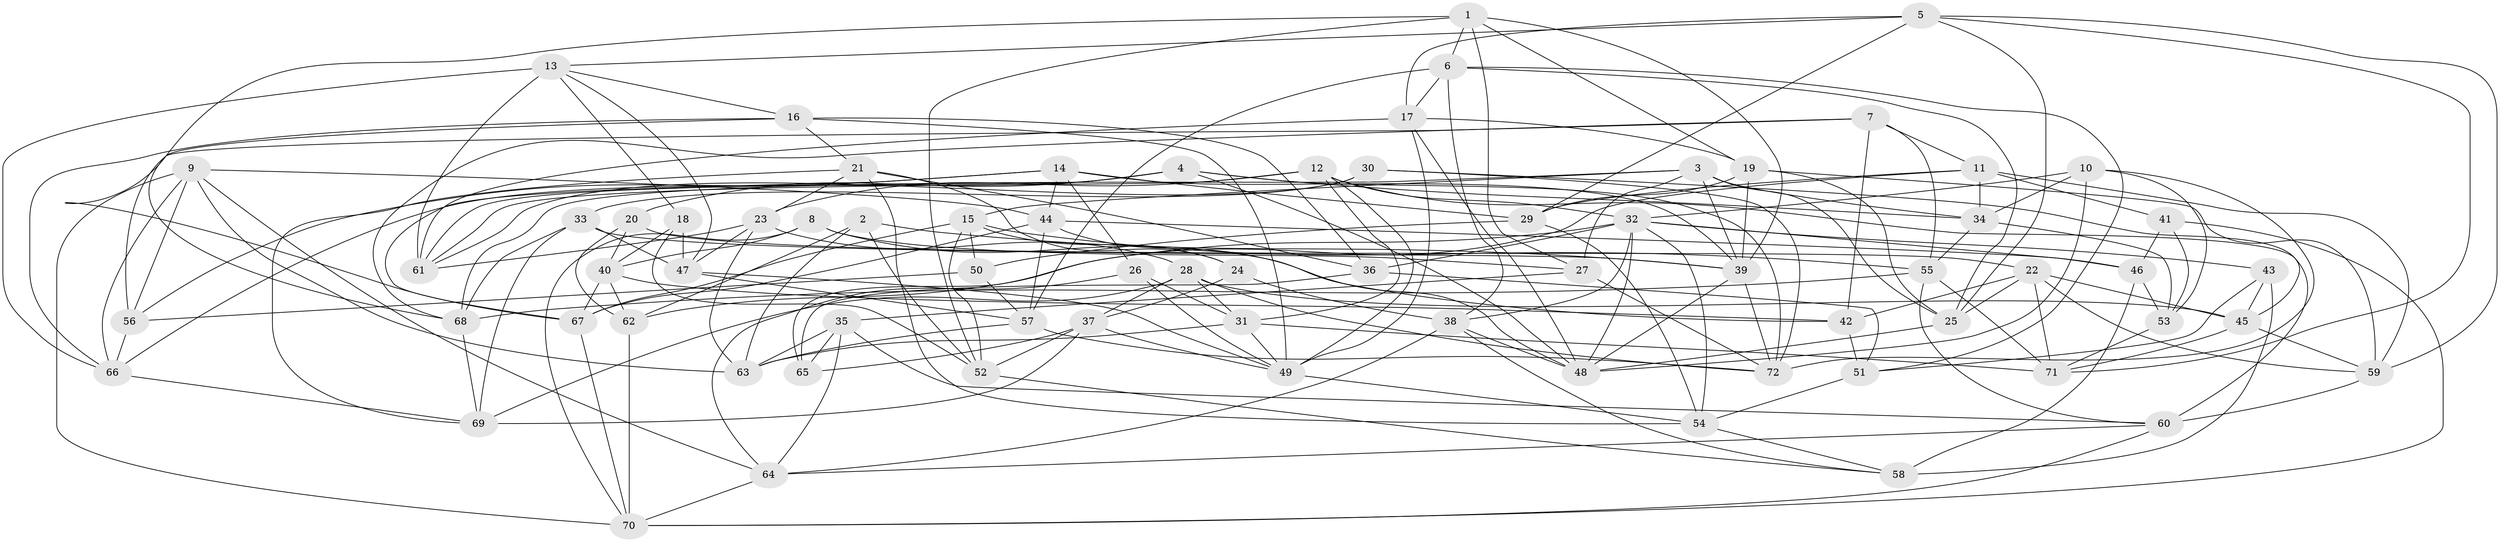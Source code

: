 // original degree distribution, {4: 1.0}
// Generated by graph-tools (version 1.1) at 2025/02/03/09/25 03:02:57]
// undirected, 72 vertices, 204 edges
graph export_dot {
graph [start="1"]
  node [color=gray90,style=filled];
  1;
  2;
  3;
  4;
  5;
  6;
  7;
  8;
  9;
  10;
  11;
  12;
  13;
  14;
  15;
  16;
  17;
  18;
  19;
  20;
  21;
  22;
  23;
  24;
  25;
  26;
  27;
  28;
  29;
  30;
  31;
  32;
  33;
  34;
  35;
  36;
  37;
  38;
  39;
  40;
  41;
  42;
  43;
  44;
  45;
  46;
  47;
  48;
  49;
  50;
  51;
  52;
  53;
  54;
  55;
  56;
  57;
  58;
  59;
  60;
  61;
  62;
  63;
  64;
  65;
  66;
  67;
  68;
  69;
  70;
  71;
  72;
  1 -- 6 [weight=1.0];
  1 -- 19 [weight=1.0];
  1 -- 27 [weight=1.0];
  1 -- 39 [weight=1.0];
  1 -- 52 [weight=1.0];
  1 -- 67 [weight=1.0];
  2 -- 39 [weight=1.0];
  2 -- 52 [weight=1.0];
  2 -- 62 [weight=1.0];
  2 -- 63 [weight=1.0];
  3 -- 15 [weight=1.0];
  3 -- 25 [weight=1.0];
  3 -- 27 [weight=1.0];
  3 -- 34 [weight=1.0];
  3 -- 39 [weight=1.0];
  3 -- 68 [weight=1.0];
  4 -- 20 [weight=1.0];
  4 -- 34 [weight=1.0];
  4 -- 48 [weight=1.0];
  4 -- 61 [weight=1.0];
  4 -- 66 [weight=1.0];
  4 -- 72 [weight=1.0];
  5 -- 13 [weight=1.0];
  5 -- 17 [weight=1.0];
  5 -- 25 [weight=1.0];
  5 -- 29 [weight=1.0];
  5 -- 59 [weight=1.0];
  5 -- 71 [weight=1.0];
  6 -- 17 [weight=1.0];
  6 -- 25 [weight=1.0];
  6 -- 38 [weight=1.0];
  6 -- 51 [weight=1.0];
  6 -- 57 [weight=1.0];
  7 -- 11 [weight=1.0];
  7 -- 42 [weight=1.0];
  7 -- 55 [weight=1.0];
  7 -- 56 [weight=2.0];
  7 -- 68 [weight=1.0];
  8 -- 27 [weight=1.0];
  8 -- 40 [weight=1.0];
  8 -- 42 [weight=1.0];
  8 -- 70 [weight=1.0];
  9 -- 44 [weight=1.0];
  9 -- 56 [weight=1.0];
  9 -- 63 [weight=1.0];
  9 -- 64 [weight=1.0];
  9 -- 66 [weight=1.0];
  9 -- 70 [weight=1.0];
  10 -- 32 [weight=1.0];
  10 -- 34 [weight=1.0];
  10 -- 48 [weight=1.0];
  10 -- 53 [weight=2.0];
  10 -- 72 [weight=1.0];
  11 -- 29 [weight=1.0];
  11 -- 34 [weight=1.0];
  11 -- 41 [weight=1.0];
  11 -- 59 [weight=1.0];
  11 -- 65 [weight=1.0];
  12 -- 23 [weight=1.0];
  12 -- 31 [weight=1.0];
  12 -- 32 [weight=1.0];
  12 -- 49 [weight=1.0];
  12 -- 60 [weight=1.0];
  12 -- 61 [weight=1.0];
  13 -- 16 [weight=1.0];
  13 -- 18 [weight=1.0];
  13 -- 47 [weight=1.0];
  13 -- 61 [weight=1.0];
  13 -- 66 [weight=1.0];
  14 -- 26 [weight=1.0];
  14 -- 29 [weight=1.0];
  14 -- 39 [weight=1.0];
  14 -- 44 [weight=1.0];
  14 -- 56 [weight=1.0];
  14 -- 67 [weight=1.0];
  15 -- 24 [weight=1.0];
  15 -- 50 [weight=1.0];
  15 -- 52 [weight=1.0];
  15 -- 55 [weight=1.0];
  15 -- 67 [weight=1.0];
  16 -- 21 [weight=1.0];
  16 -- 36 [weight=1.0];
  16 -- 49 [weight=1.0];
  16 -- 66 [weight=1.0];
  16 -- 68 [weight=1.0];
  17 -- 19 [weight=1.0];
  17 -- 48 [weight=1.0];
  17 -- 49 [weight=1.0];
  17 -- 61 [weight=1.0];
  18 -- 40 [weight=1.0];
  18 -- 47 [weight=1.0];
  18 -- 52 [weight=1.0];
  19 -- 25 [weight=1.0];
  19 -- 29 [weight=1.0];
  19 -- 39 [weight=1.0];
  19 -- 59 [weight=1.0];
  20 -- 22 [weight=1.0];
  20 -- 40 [weight=1.0];
  20 -- 62 [weight=1.0];
  21 -- 23 [weight=1.0];
  21 -- 24 [weight=1.0];
  21 -- 36 [weight=1.0];
  21 -- 54 [weight=1.0];
  21 -- 69 [weight=1.0];
  22 -- 25 [weight=1.0];
  22 -- 42 [weight=1.0];
  22 -- 45 [weight=1.0];
  22 -- 59 [weight=1.0];
  22 -- 71 [weight=1.0];
  23 -- 28 [weight=1.0];
  23 -- 47 [weight=1.0];
  23 -- 61 [weight=1.0];
  23 -- 63 [weight=1.0];
  24 -- 37 [weight=1.0];
  24 -- 38 [weight=1.0];
  25 -- 48 [weight=1.0];
  26 -- 31 [weight=1.0];
  26 -- 49 [weight=1.0];
  26 -- 64 [weight=1.0];
  27 -- 35 [weight=2.0];
  27 -- 72 [weight=1.0];
  28 -- 31 [weight=1.0];
  28 -- 37 [weight=1.0];
  28 -- 45 [weight=1.0];
  28 -- 69 [weight=1.0];
  28 -- 72 [weight=1.0];
  29 -- 50 [weight=1.0];
  29 -- 54 [weight=1.0];
  30 -- 33 [weight=2.0];
  30 -- 45 [weight=1.0];
  30 -- 61 [weight=1.0];
  30 -- 72 [weight=2.0];
  31 -- 49 [weight=1.0];
  31 -- 63 [weight=1.0];
  31 -- 71 [weight=1.0];
  32 -- 36 [weight=2.0];
  32 -- 38 [weight=1.0];
  32 -- 43 [weight=1.0];
  32 -- 46 [weight=1.0];
  32 -- 48 [weight=1.0];
  32 -- 54 [weight=1.0];
  32 -- 62 [weight=1.0];
  33 -- 39 [weight=1.0];
  33 -- 47 [weight=1.0];
  33 -- 68 [weight=1.0];
  33 -- 69 [weight=1.0];
  34 -- 53 [weight=1.0];
  34 -- 55 [weight=1.0];
  35 -- 60 [weight=1.0];
  35 -- 63 [weight=1.0];
  35 -- 64 [weight=1.0];
  35 -- 65 [weight=1.0];
  36 -- 51 [weight=1.0];
  36 -- 65 [weight=1.0];
  37 -- 49 [weight=1.0];
  37 -- 52 [weight=1.0];
  37 -- 65 [weight=1.0];
  37 -- 69 [weight=1.0];
  38 -- 48 [weight=1.0];
  38 -- 58 [weight=1.0];
  38 -- 64 [weight=1.0];
  39 -- 48 [weight=1.0];
  39 -- 72 [weight=1.0];
  40 -- 42 [weight=1.0];
  40 -- 62 [weight=1.0];
  40 -- 67 [weight=1.0];
  41 -- 46 [weight=1.0];
  41 -- 53 [weight=1.0];
  41 -- 70 [weight=1.0];
  42 -- 51 [weight=2.0];
  43 -- 45 [weight=1.0];
  43 -- 51 [weight=1.0];
  43 -- 58 [weight=1.0];
  44 -- 46 [weight=1.0];
  44 -- 48 [weight=1.0];
  44 -- 57 [weight=1.0];
  44 -- 67 [weight=1.0];
  45 -- 59 [weight=1.0];
  45 -- 71 [weight=1.0];
  46 -- 53 [weight=1.0];
  46 -- 58 [weight=2.0];
  47 -- 49 [weight=1.0];
  47 -- 57 [weight=1.0];
  49 -- 54 [weight=1.0];
  50 -- 56 [weight=1.0];
  50 -- 57 [weight=1.0];
  51 -- 54 [weight=1.0];
  52 -- 58 [weight=1.0];
  53 -- 71 [weight=1.0];
  54 -- 58 [weight=1.0];
  55 -- 60 [weight=1.0];
  55 -- 68 [weight=1.0];
  55 -- 71 [weight=1.0];
  56 -- 66 [weight=1.0];
  57 -- 63 [weight=1.0];
  57 -- 72 [weight=1.0];
  59 -- 60 [weight=1.0];
  60 -- 64 [weight=1.0];
  60 -- 70 [weight=1.0];
  62 -- 70 [weight=2.0];
  64 -- 70 [weight=1.0];
  66 -- 69 [weight=1.0];
  67 -- 70 [weight=1.0];
  68 -- 69 [weight=1.0];
}
